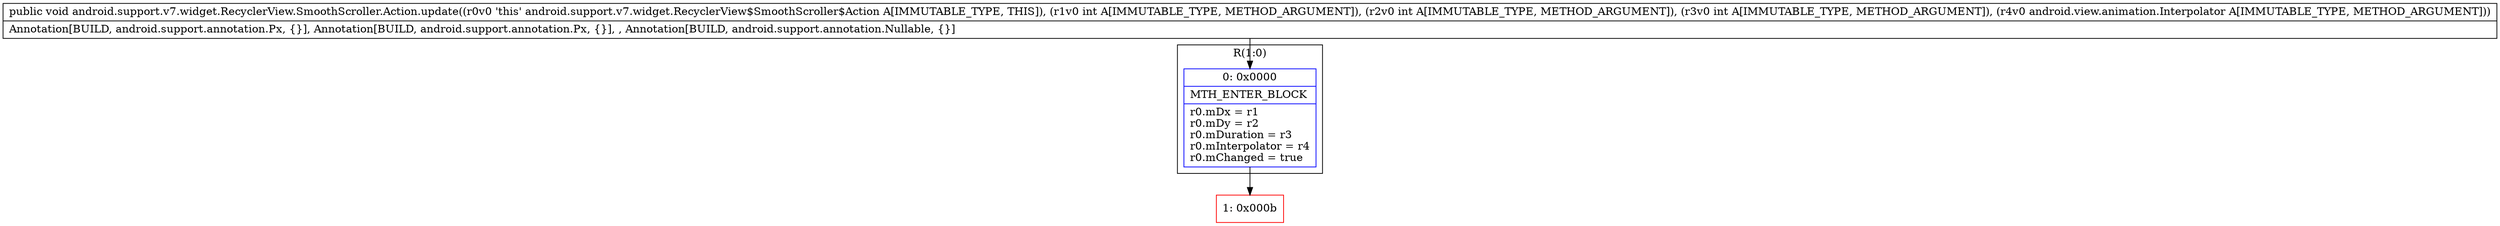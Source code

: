 digraph "CFG forandroid.support.v7.widget.RecyclerView.SmoothScroller.Action.update(IIILandroid\/view\/animation\/Interpolator;)V" {
subgraph cluster_Region_1374412353 {
label = "R(1:0)";
node [shape=record,color=blue];
Node_0 [shape=record,label="{0\:\ 0x0000|MTH_ENTER_BLOCK\l|r0.mDx = r1\lr0.mDy = r2\lr0.mDuration = r3\lr0.mInterpolator = r4\lr0.mChanged = true\l}"];
}
Node_1 [shape=record,color=red,label="{1\:\ 0x000b}"];
MethodNode[shape=record,label="{public void android.support.v7.widget.RecyclerView.SmoothScroller.Action.update((r0v0 'this' android.support.v7.widget.RecyclerView$SmoothScroller$Action A[IMMUTABLE_TYPE, THIS]), (r1v0 int A[IMMUTABLE_TYPE, METHOD_ARGUMENT]), (r2v0 int A[IMMUTABLE_TYPE, METHOD_ARGUMENT]), (r3v0 int A[IMMUTABLE_TYPE, METHOD_ARGUMENT]), (r4v0 android.view.animation.Interpolator A[IMMUTABLE_TYPE, METHOD_ARGUMENT]))  | Annotation[BUILD, android.support.annotation.Px, \{\}], Annotation[BUILD, android.support.annotation.Px, \{\}], , Annotation[BUILD, android.support.annotation.Nullable, \{\}]\l}"];
MethodNode -> Node_0;
Node_0 -> Node_1;
}

